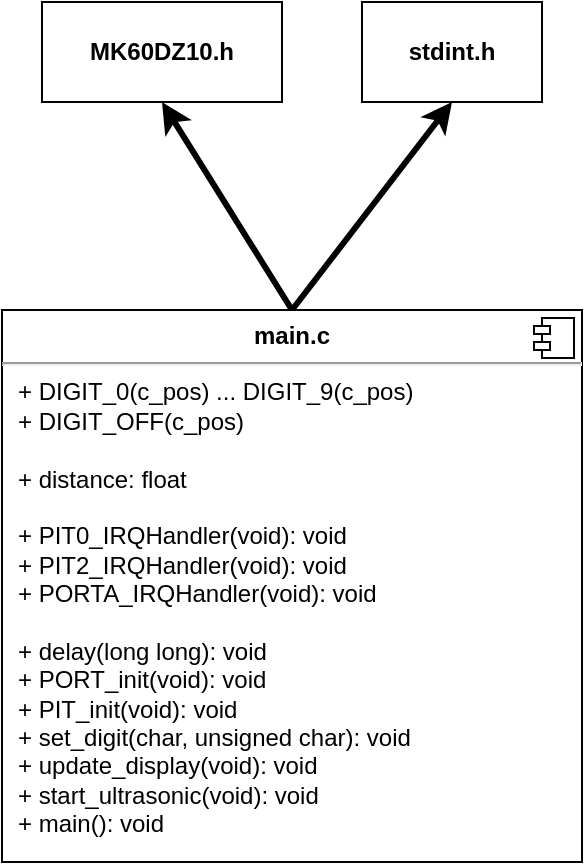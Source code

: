 <mxfile>
    <diagram id="RbQfovTWDlcBjstpYOmP" name="Class diagram">
        <mxGraphModel dx="941" dy="658" grid="1" gridSize="10" guides="1" tooltips="1" connect="1" arrows="1" fold="1" page="1" pageScale="1" pageWidth="1169" pageHeight="827" math="0" shadow="0">
            <root>
                <mxCell id="U9qJtLw5xcD7s-tx1f1j-0"/>
                <mxCell id="U9qJtLw5xcD7s-tx1f1j-1" parent="U9qJtLw5xcD7s-tx1f1j-0"/>
                <mxCell id="8heBTegNDw7k-KR6CvN2-5" style="html=1;exitX=0.5;exitY=0;exitDx=0;exitDy=0;entryX=0.5;entryY=1;entryDx=0;entryDy=0;fontSize=13;elbow=vertical;strokeWidth=3;" edge="1" parent="U9qJtLw5xcD7s-tx1f1j-1" source="8heBTegNDw7k-KR6CvN2-0" target="8heBTegNDw7k-KR6CvN2-4">
                    <mxGeometry relative="1" as="geometry"/>
                </mxCell>
                <mxCell id="8heBTegNDw7k-KR6CvN2-7" style="edgeStyle=none;html=1;exitX=0.5;exitY=0;exitDx=0;exitDy=0;entryX=0.5;entryY=1;entryDx=0;entryDy=0;fontSize=13;strokeWidth=3;elbow=vertical;" edge="1" parent="U9qJtLw5xcD7s-tx1f1j-1" source="8heBTegNDw7k-KR6CvN2-0" target="8heBTegNDw7k-KR6CvN2-6">
                    <mxGeometry relative="1" as="geometry"/>
                </mxCell>
                <mxCell id="8heBTegNDw7k-KR6CvN2-0" value="&lt;p style=&quot;margin: 0px ; margin-top: 6px ; text-align: center&quot;&gt;&lt;b&gt;main.c&lt;/b&gt;&lt;/p&gt;&lt;hr&gt;&lt;p style=&quot;margin: 0px ; margin-left: 8px&quot;&gt;+ DIGIT_0(c_pos) ... DIGIT_9(c_pos)&lt;/p&gt;&lt;p style=&quot;margin: 0px ; margin-left: 8px&quot;&gt;&lt;span&gt;+ DIGIT_OFF(c_pos)&lt;/span&gt;&lt;/p&gt;&lt;p style=&quot;margin: 0px ; margin-left: 8px&quot;&gt;&lt;span&gt;&lt;br&gt;&lt;/span&gt;&lt;/p&gt;&lt;p style=&quot;margin: 0px ; margin-left: 8px&quot;&gt;&lt;span&gt;+ distance: float&lt;/span&gt;&lt;/p&gt;&lt;p style=&quot;margin: 0px ; margin-left: 8px&quot;&gt;&lt;br&gt;&lt;/p&gt;&lt;p style=&quot;margin: 0px 0px 0px 8px&quot;&gt;+ PIT0_IRQHandler(void): void&lt;/p&gt;&lt;p style=&quot;margin: 0px 0px 0px 8px&quot;&gt;+ PIT2_IRQHandler(void): void&lt;/p&gt;&lt;p style=&quot;margin: 0px 0px 0px 8px&quot;&gt;+ PORTA_IRQHandler(void): void&lt;/p&gt;&lt;p style=&quot;margin: 0px 0px 0px 8px&quot;&gt;&lt;br&gt;&lt;/p&gt;&lt;p style=&quot;margin: 0px ; margin-left: 8px&quot;&gt;&lt;span&gt;+ delay(long long): void&lt;/span&gt;&lt;/p&gt;&lt;p style=&quot;margin: 0px ; margin-left: 8px&quot;&gt;&lt;span&gt;+ PORT_init(void): void&lt;/span&gt;&lt;/p&gt;&lt;p style=&quot;margin: 0px ; margin-left: 8px&quot;&gt;&lt;span&gt;+ PIT_init(void): void&lt;/span&gt;&lt;/p&gt;&lt;p style=&quot;margin: 0px ; margin-left: 8px&quot;&gt;+ set_digit(char, unsigned char): void&lt;/p&gt;&lt;p style=&quot;margin: 0px ; margin-left: 8px&quot;&gt;+ update_display(void): void&lt;/p&gt;&lt;p style=&quot;margin: 0px ; margin-left: 8px&quot;&gt;+ start_ultrasonic(void): void&lt;/p&gt;&lt;p style=&quot;margin: 0px ; margin-left: 8px&quot;&gt;+ main(): void&lt;br&gt;&lt;/p&gt;&lt;p style=&quot;margin: 0px ; margin-left: 8px&quot;&gt;&lt;br&gt;&lt;/p&gt;&lt;p style=&quot;margin: 0px ; margin-left: 8px&quot;&gt;&lt;br&gt;&lt;/p&gt;" style="align=left;overflow=fill;html=1;dropTarget=0;fontSize=12;" vertex="1" parent="U9qJtLw5xcD7s-tx1f1j-1">
                    <mxGeometry x="300" y="264" width="290" height="276" as="geometry"/>
                </mxCell>
                <mxCell id="8heBTegNDw7k-KR6CvN2-1" value="" style="shape=component;jettyWidth=8;jettyHeight=4;fontSize=12;" vertex="1" parent="8heBTegNDw7k-KR6CvN2-0">
                    <mxGeometry x="1" width="20" height="20" relative="1" as="geometry">
                        <mxPoint x="-24" y="4" as="offset"/>
                    </mxGeometry>
                </mxCell>
                <mxCell id="8heBTegNDw7k-KR6CvN2-4" value="&lt;p style=&quot;margin: 0px ; margin-top: 4px ; text-align: center&quot;&gt;&lt;br&gt;&lt;b&gt;MK60DZ10.h&lt;/b&gt;&lt;/p&gt;" style="verticalAlign=top;align=left;overflow=fill;fontSize=12;fontFamily=Helvetica;html=1;" vertex="1" parent="U9qJtLw5xcD7s-tx1f1j-1">
                    <mxGeometry x="320" y="110" width="120" height="50" as="geometry"/>
                </mxCell>
                <mxCell id="8heBTegNDw7k-KR6CvN2-6" value="&lt;p style=&quot;margin: 0px ; margin-top: 4px ; text-align: center&quot;&gt;&lt;br&gt;&lt;b&gt;stdint.h&lt;/b&gt;&lt;/p&gt;" style="verticalAlign=top;align=left;overflow=fill;fontSize=12;fontFamily=Helvetica;html=1;" vertex="1" parent="U9qJtLw5xcD7s-tx1f1j-1">
                    <mxGeometry x="480" y="110" width="90" height="50" as="geometry"/>
                </mxCell>
            </root>
        </mxGraphModel>
    </diagram>
    <diagram id="Q5PKtIPmYla0WtoodmxI" name="fsm system">
        <mxGraphModel dx="941" dy="658" grid="1" gridSize="10" guides="1" tooltips="1" connect="1" arrows="1" fold="1" page="1" pageScale="1" pageWidth="1169" pageHeight="827" math="0" shadow="0">
            <root>
                <mxCell id="fCrUIj7ICpANIgIqwlMM-0"/>
                <mxCell id="fCrUIj7ICpANIgIqwlMM-1" parent="fCrUIj7ICpANIgIqwlMM-0"/>
                <mxCell id="I3N1WQbEvghAyw6arRP5-0" value="Start" style="ellipse;whiteSpace=wrap;html=1;" parent="fCrUIj7ICpANIgIqwlMM-1" vertex="1">
                    <mxGeometry x="190" y="110" width="70" height="70" as="geometry"/>
                </mxCell>
                <mxCell id="I3N1WQbEvghAyw6arRP5-11" value="" style="html=1;verticalAlign=bottom;endArrow=block;exitX=0.5;exitY=1;exitDx=0;exitDy=0;entryX=0.5;entryY=0;entryDx=0;entryDy=0;" parent="fCrUIj7ICpANIgIqwlMM-1" source="I3N1WQbEvghAyw6arRP5-0" target="QiX7VZfeqCpp36fPk9c1-0" edge="1">
                    <mxGeometry width="80" relative="1" as="geometry">
                        <mxPoint x="480" y="10" as="sourcePoint"/>
                        <mxPoint x="300.14" y="140.74" as="targetPoint"/>
                    </mxGeometry>
                </mxCell>
                <mxCell id="I3N1WQbEvghAyw6arRP5-35" value="&lt;font style=&quot;font-size: 35px&quot;&gt;Main&lt;br&gt;Finite State Machine&lt;/font&gt;" style="text;html=1;align=center;verticalAlign=middle;resizable=0;points=[];autosize=1;strokeColor=none;fillColor=none;" parent="fCrUIj7ICpANIgIqwlMM-1" vertex="1">
                    <mxGeometry x="60" y="20" width="330" height="50" as="geometry"/>
                </mxCell>
                <mxCell id="QiX7VZfeqCpp36fPk9c1-2" style="edgeStyle=none;html=1;exitX=0.5;exitY=1;exitDx=0;exitDy=0;entryX=0.5;entryY=0;entryDx=0;entryDy=0;" edge="1" parent="fCrUIj7ICpANIgIqwlMM-1" source="QiX7VZfeqCpp36fPk9c1-0" target="QiX7VZfeqCpp36fPk9c1-1">
                    <mxGeometry relative="1" as="geometry"/>
                </mxCell>
                <mxCell id="QiX7VZfeqCpp36fPk9c1-0" value="PORT&lt;br&gt;INIT" style="ellipse;whiteSpace=wrap;html=1;" vertex="1" parent="fCrUIj7ICpANIgIqwlMM-1">
                    <mxGeometry x="190" y="240" width="70" height="70" as="geometry"/>
                </mxCell>
                <mxCell id="QiX7VZfeqCpp36fPk9c1-4" style="edgeStyle=none;html=1;exitX=0.5;exitY=1;exitDx=0;exitDy=0;entryX=0.5;entryY=0;entryDx=0;entryDy=0;" edge="1" parent="fCrUIj7ICpANIgIqwlMM-1" source="QiX7VZfeqCpp36fPk9c1-1" target="QiX7VZfeqCpp36fPk9c1-3">
                    <mxGeometry relative="1" as="geometry"/>
                </mxCell>
                <mxCell id="QiX7VZfeqCpp36fPk9c1-1" value="PIT&lt;br&gt;INIT" style="ellipse;whiteSpace=wrap;html=1;" vertex="1" parent="fCrUIj7ICpANIgIqwlMM-1">
                    <mxGeometry x="190" y="400" width="70" height="70" as="geometry"/>
                </mxCell>
                <mxCell id="QiX7VZfeqCpp36fPk9c1-3" value="DISPLAY&lt;br&gt;UPDATE" style="ellipse;whiteSpace=wrap;html=1;" vertex="1" parent="fCrUIj7ICpANIgIqwlMM-1">
                    <mxGeometry x="190" y="570" width="70" height="70" as="geometry"/>
                </mxCell>
                <mxCell id="QiX7VZfeqCpp36fPk9c1-5" style="edgeStyle=orthogonalEdgeStyle;html=1;exitX=0.5;exitY=1;exitDx=0;exitDy=0;elbow=vertical;entryX=1;entryY=0.5;entryDx=0;entryDy=0;curved=1;" edge="1" parent="fCrUIj7ICpANIgIqwlMM-1" source="QiX7VZfeqCpp36fPk9c1-3" target="QiX7VZfeqCpp36fPk9c1-3">
                    <mxGeometry relative="1" as="geometry">
                        <mxPoint x="310" y="605" as="targetPoint"/>
                        <Array as="points">
                            <mxPoint x="300" y="690"/>
                        </Array>
                    </mxGeometry>
                </mxCell>
                <mxCell id="QiX7VZfeqCpp36fPk9c1-28" style="edgeStyle=orthogonalEdgeStyle;curved=1;html=1;exitX=0.5;exitY=1;exitDx=0;exitDy=0;entryX=0.5;entryY=0;entryDx=0;entryDy=0;fontSize=13;elbow=vertical;" edge="1" parent="fCrUIj7ICpANIgIqwlMM-1" source="QiX7VZfeqCpp36fPk9c1-7" target="QiX7VZfeqCpp36fPk9c1-17">
                    <mxGeometry relative="1" as="geometry"/>
                </mxCell>
                <mxCell id="QiX7VZfeqCpp36fPk9c1-29" value="10ms" style="edgeLabel;html=1;align=center;verticalAlign=middle;resizable=0;points=[];fontSize=13;" vertex="1" connectable="0" parent="QiX7VZfeqCpp36fPk9c1-28">
                    <mxGeometry x="0.182" y="-3" relative="1" as="geometry">
                        <mxPoint as="offset"/>
                    </mxGeometry>
                </mxCell>
                <mxCell id="QiX7VZfeqCpp36fPk9c1-7" value="START&lt;br&gt;TRIG" style="ellipse;whiteSpace=wrap;html=1;" vertex="1" parent="fCrUIj7ICpANIgIqwlMM-1">
                    <mxGeometry x="570" y="100" width="70" height="70" as="geometry"/>
                </mxCell>
                <mxCell id="QiX7VZfeqCpp36fPk9c1-8" value="&lt;font style=&quot;font-size: 35px&quot;&gt;Ultrasonic sensor (TRIG)&lt;br&gt;Finite State Machine&lt;/font&gt;" style="text;html=1;align=center;verticalAlign=middle;resizable=0;points=[];autosize=1;strokeColor=none;fillColor=none;" vertex="1" parent="fCrUIj7ICpANIgIqwlMM-1">
                    <mxGeometry x="605" y="20" width="400" height="50" as="geometry"/>
                </mxCell>
                <mxCell id="QiX7VZfeqCpp36fPk9c1-11" style="edgeStyle=orthogonalEdgeStyle;curved=1;html=1;exitX=1;exitY=0.5;exitDx=0;exitDy=0;entryX=0.5;entryY=1;entryDx=0;entryDy=0;elbow=vertical;" edge="1" parent="fCrUIj7ICpANIgIqwlMM-1" source="QiX7VZfeqCpp36fPk9c1-9" target="QiX7VZfeqCpp36fPk9c1-10">
                    <mxGeometry relative="1" as="geometry"/>
                </mxCell>
                <mxCell id="QiX7VZfeqCpp36fPk9c1-14" value="100ms" style="edgeLabel;html=1;align=center;verticalAlign=middle;resizable=0;points=[];fontSize=13;" vertex="1" connectable="0" parent="QiX7VZfeqCpp36fPk9c1-11">
                    <mxGeometry x="-0.228" y="5" relative="1" as="geometry">
                        <mxPoint as="offset"/>
                    </mxGeometry>
                </mxCell>
                <mxCell id="QiX7VZfeqCpp36fPk9c1-9" value="START&lt;br&gt;PIT2" style="ellipse;whiteSpace=wrap;html=1;" vertex="1" parent="fCrUIj7ICpANIgIqwlMM-1">
                    <mxGeometry x="860" y="230" width="70" height="70" as="geometry"/>
                </mxCell>
                <mxCell id="QiX7VZfeqCpp36fPk9c1-12" style="edgeStyle=orthogonalEdgeStyle;curved=1;html=1;exitX=0;exitY=0.5;exitDx=0;exitDy=0;entryX=0.5;entryY=0;entryDx=0;entryDy=0;elbow=vertical;" edge="1" parent="fCrUIj7ICpANIgIqwlMM-1" source="QiX7VZfeqCpp36fPk9c1-10" target="QiX7VZfeqCpp36fPk9c1-9">
                    <mxGeometry relative="1" as="geometry"/>
                </mxCell>
                <mxCell id="QiX7VZfeqCpp36fPk9c1-16" value="PIT_TEN=1" style="edgeLabel;html=1;align=center;verticalAlign=middle;resizable=0;points=[];fontSize=13;" vertex="1" connectable="0" parent="QiX7VZfeqCpp36fPk9c1-12">
                    <mxGeometry x="0.6" y="19" relative="1" as="geometry">
                        <mxPoint x="6" as="offset"/>
                    </mxGeometry>
                </mxCell>
                <mxCell id="QiX7VZfeqCpp36fPk9c1-13" style="html=1;exitX=0;exitY=0.5;exitDx=0;exitDy=0;entryX=1;entryY=0.5;entryDx=0;entryDy=0;elbow=vertical;" edge="1" parent="fCrUIj7ICpANIgIqwlMM-1" source="QiX7VZfeqCpp36fPk9c1-10" target="QiX7VZfeqCpp36fPk9c1-7">
                    <mxGeometry relative="1" as="geometry"/>
                </mxCell>
                <mxCell id="QiX7VZfeqCpp36fPk9c1-22" value="PTA26_PDOR=1" style="edgeLabel;html=1;align=center;verticalAlign=middle;resizable=0;points=[];fontSize=13;" vertex="1" connectable="0" parent="QiX7VZfeqCpp36fPk9c1-13">
                    <mxGeometry x="0.223" y="2" relative="1" as="geometry">
                        <mxPoint as="offset"/>
                    </mxGeometry>
                </mxCell>
                <mxCell id="QiX7VZfeqCpp36fPk9c1-10" value="PIT2&lt;br&gt;IRQ" style="ellipse;whiteSpace=wrap;html=1;" vertex="1" parent="fCrUIj7ICpANIgIqwlMM-1">
                    <mxGeometry x="1020" y="130" width="70" height="70" as="geometry"/>
                </mxCell>
                <mxCell id="QiX7VZfeqCpp36fPk9c1-26" style="edgeStyle=orthogonalEdgeStyle;curved=1;html=1;exitX=1;exitY=0.5;exitDx=0;exitDy=0;fontSize=13;elbow=vertical;" edge="1" parent="fCrUIj7ICpANIgIqwlMM-1" source="QiX7VZfeqCpp36fPk9c1-17" target="QiX7VZfeqCpp36fPk9c1-24">
                    <mxGeometry relative="1" as="geometry"/>
                </mxCell>
                <mxCell id="QiX7VZfeqCpp36fPk9c1-27" value="PTA26_PDOR=0" style="edgeLabel;html=1;align=center;verticalAlign=middle;resizable=0;points=[];fontSize=13;" vertex="1" connectable="0" parent="QiX7VZfeqCpp36fPk9c1-26">
                    <mxGeometry x="0.144" y="3" relative="1" as="geometry">
                        <mxPoint y="-8" as="offset"/>
                    </mxGeometry>
                </mxCell>
                <mxCell id="QiX7VZfeqCpp36fPk9c1-17" value="PIT0&lt;br&gt;IRQ" style="ellipse;whiteSpace=wrap;html=1;" vertex="1" parent="fCrUIj7ICpANIgIqwlMM-1">
                    <mxGeometry x="610" y="240" width="70" height="70" as="geometry"/>
                </mxCell>
                <mxCell id="QiX7VZfeqCpp36fPk9c1-24" value="WAIT&lt;br&gt;PIT2" style="ellipse;whiteSpace=wrap;html=1;" vertex="1" parent="fCrUIj7ICpANIgIqwlMM-1">
                    <mxGeometry x="790" y="310" width="70" height="70" as="geometry"/>
                </mxCell>
                <mxCell id="QiX7VZfeqCpp36fPk9c1-30" value="&lt;font style=&quot;font-size: 35px&quot;&gt;Ultrasonic sensor (ECHO)&lt;br&gt;Finite State Machine&lt;/font&gt;" style="text;html=1;align=center;verticalAlign=middle;resizable=0;points=[];autosize=1;strokeColor=none;fillColor=none;" vertex="1" parent="fCrUIj7ICpANIgIqwlMM-1">
                    <mxGeometry x="605" y="410" width="420" height="50" as="geometry"/>
                </mxCell>
                <mxCell id="QiX7VZfeqCpp36fPk9c1-34" style="edgeStyle=orthogonalEdgeStyle;curved=1;html=1;exitX=1;exitY=0;exitDx=0;exitDy=0;entryX=0;entryY=0.5;entryDx=0;entryDy=0;fontSize=13;elbow=vertical;" edge="1" parent="fCrUIj7ICpANIgIqwlMM-1" source="QiX7VZfeqCpp36fPk9c1-31" target="QiX7VZfeqCpp36fPk9c1-32">
                    <mxGeometry relative="1" as="geometry"/>
                </mxCell>
                <mxCell id="QiX7VZfeqCpp36fPk9c1-36" value="RISING_EDGE/PIT1_TEN=1" style="edgeLabel;html=1;align=center;verticalAlign=middle;resizable=0;points=[];fontSize=13;" vertex="1" connectable="0" parent="QiX7VZfeqCpp36fPk9c1-34">
                    <mxGeometry x="0.302" y="-11" relative="1" as="geometry">
                        <mxPoint x="-12" y="14" as="offset"/>
                    </mxGeometry>
                </mxCell>
                <mxCell id="QiX7VZfeqCpp36fPk9c1-35" style="edgeStyle=orthogonalEdgeStyle;curved=1;html=1;exitX=1;exitY=1;exitDx=0;exitDy=0;entryX=0;entryY=0.5;entryDx=0;entryDy=0;fontSize=13;elbow=vertical;" edge="1" parent="fCrUIj7ICpANIgIqwlMM-1" source="QiX7VZfeqCpp36fPk9c1-31" target="QiX7VZfeqCpp36fPk9c1-33">
                    <mxGeometry relative="1" as="geometry"/>
                </mxCell>
                <mxCell id="QiX7VZfeqCpp36fPk9c1-37" value="FALLING_EDGE" style="edgeLabel;html=1;align=center;verticalAlign=middle;resizable=0;points=[];fontSize=13;" vertex="1" connectable="0" parent="QiX7VZfeqCpp36fPk9c1-35">
                    <mxGeometry x="-0.059" y="-13" relative="1" as="geometry">
                        <mxPoint x="6" y="12" as="offset"/>
                    </mxGeometry>
                </mxCell>
                <mxCell id="QiX7VZfeqCpp36fPk9c1-31" value="PORTA&lt;br&gt;IRG" style="ellipse;whiteSpace=wrap;html=1;" vertex="1" parent="fCrUIj7ICpANIgIqwlMM-1">
                    <mxGeometry x="585" y="590" width="70" height="70" as="geometry"/>
                </mxCell>
                <mxCell id="QiX7VZfeqCpp36fPk9c1-32" value="START&lt;br&gt;PIT1" style="ellipse;whiteSpace=wrap;html=1;" vertex="1" parent="fCrUIj7ICpANIgIqwlMM-1">
                    <mxGeometry x="900" y="510" width="70" height="70" as="geometry"/>
                </mxCell>
                <mxCell id="QiX7VZfeqCpp36fPk9c1-33" value="UPDATE&lt;br&gt;DISTANCE" style="ellipse;whiteSpace=wrap;html=1;" vertex="1" parent="fCrUIj7ICpANIgIqwlMM-1">
                    <mxGeometry x="900" y="680" width="70" height="70" as="geometry"/>
                </mxCell>
            </root>
        </mxGraphModel>
    </diagram>
</mxfile>
